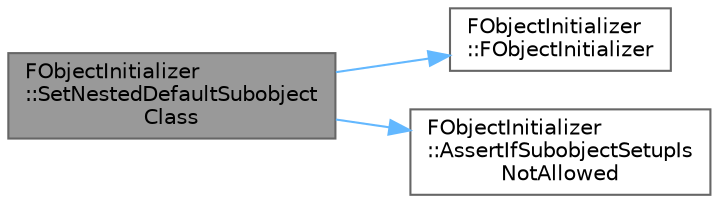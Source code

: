 digraph "FObjectInitializer::SetNestedDefaultSubobjectClass"
{
 // INTERACTIVE_SVG=YES
 // LATEX_PDF_SIZE
  bgcolor="transparent";
  edge [fontname=Helvetica,fontsize=10,labelfontname=Helvetica,labelfontsize=10];
  node [fontname=Helvetica,fontsize=10,shape=box,height=0.2,width=0.4];
  rankdir="LR";
  Node1 [id="Node000001",label="FObjectInitializer\l::SetNestedDefaultSubobject\lClass",height=0.2,width=0.4,color="gray40", fillcolor="grey60", style="filled", fontcolor="black",tooltip="Sets the class to use for a subobject defined in a nested subobject, the class must be a subclass of ..."];
  Node1 -> Node2 [id="edge1_Node000001_Node000002",color="steelblue1",style="solid",tooltip=" "];
  Node2 [id="Node000002",label="FObjectInitializer\l::FObjectInitializer",height=0.2,width=0.4,color="grey40", fillcolor="white", style="filled",URL="$d5/d7f/classFObjectInitializer.html#ac956e895bb18d4becb2cbfdf1218233b",tooltip="Default Constructor, used when you are using the C++ \"new\" syntax."];
  Node1 -> Node3 [id="edge2_Node000001_Node000003",color="steelblue1",style="solid",tooltip=" "];
  Node3 [id="Node000003",label="FObjectInitializer\l::AssertIfSubobjectSetupIs\lNotAllowed",height=0.2,width=0.4,color="grey40", fillcolor="white", style="filled",URL="$d5/d7f/classFObjectInitializer.html#ac696e1bd7d77387e05e1f71458849b04",tooltip="Asserts if SetDefaultSubobjectClass or DoNotCreateOptionalDefaultSuobject are called inside of the co..."];
}
